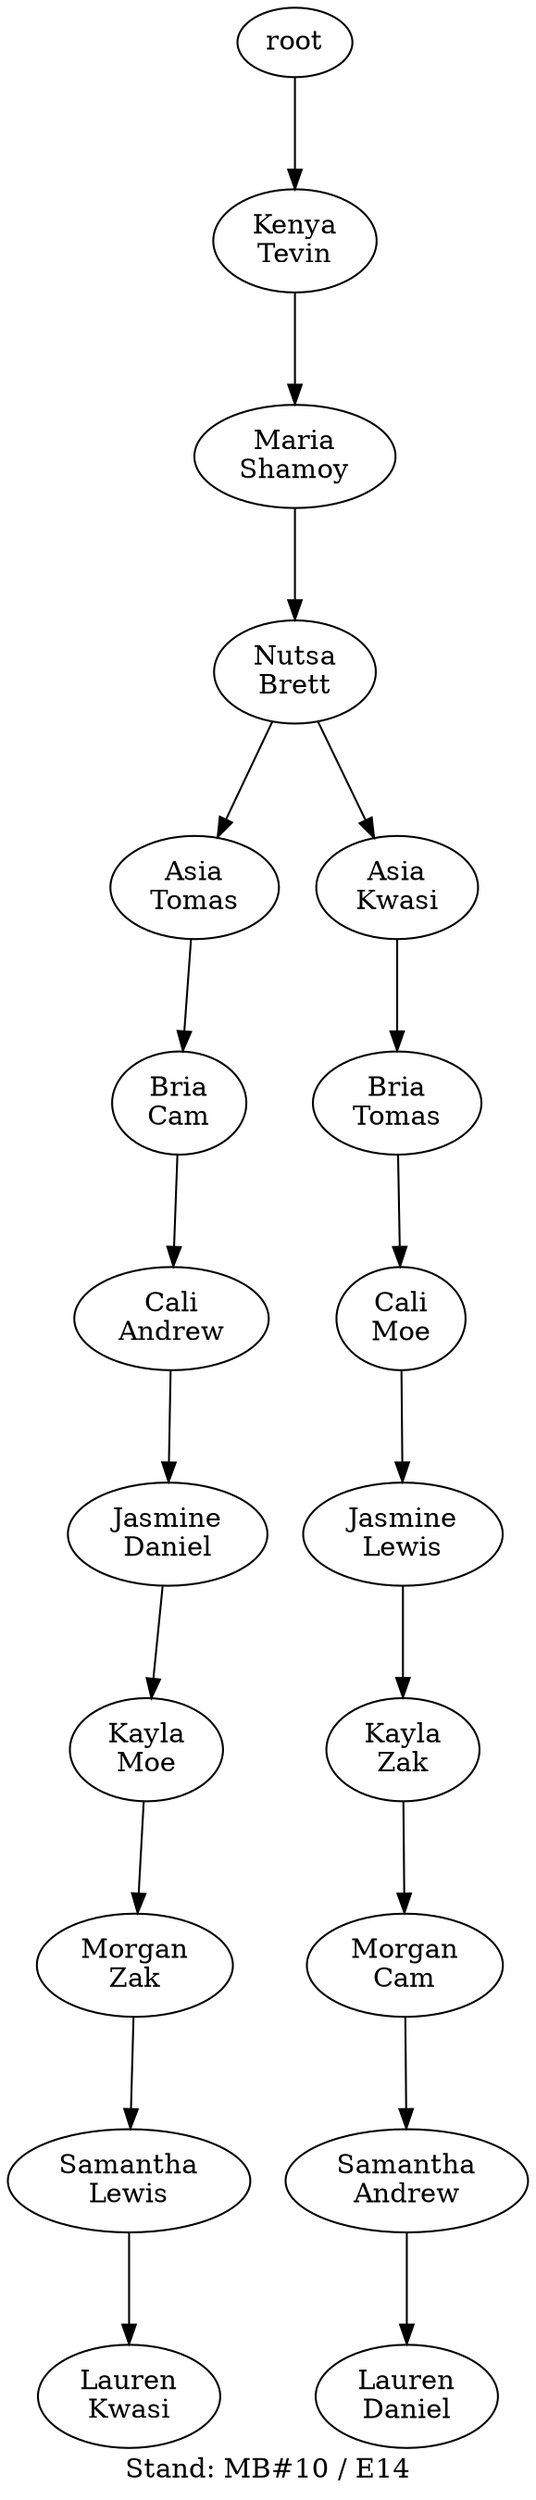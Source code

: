digraph D { labelloc="b"; label="Stand: MB#10 / E14"; ranksep=0.8;
"root/8"[label="Kenya\nTevin"]
"root" -> "root/8";
"root/8/7"[label="Maria\nShamoy"]
"root/8" -> "root/8/7";
"root/8/7/1"[label="Nutsa\nBrett"]
"root/8/7" -> "root/8/7/1";
"root/8/7/1/9"[label="Asia\nTomas"]
"root/8/7/1" -> "root/8/7/1/9";
"root/8/7/1/9/2"[label="Bria\nCam"]
"root/8/7/1/9" -> "root/8/7/1/9/2";
"root/8/7/1/9/2/0"[label="Cali\nAndrew"]
"root/8/7/1/9/2" -> "root/8/7/1/9/2/0";
"root/8/7/1/9/2/0/3"[label="Jasmine\nDaniel"]
"root/8/7/1/9/2/0" -> "root/8/7/1/9/2/0/3";
"root/8/7/1/9/2/0/3/6"[label="Kayla\nMoe"]
"root/8/7/1/9/2/0/3" -> "root/8/7/1/9/2/0/3/6";
"root/8/7/1/9/2/0/3/6/10"[label="Morgan\nZak"]
"root/8/7/1/9/2/0/3/6" -> "root/8/7/1/9/2/0/3/6/10";
"root/8/7/1/9/2/0/3/6/10/5"[label="Samantha\nLewis"]
"root/8/7/1/9/2/0/3/6/10" -> "root/8/7/1/9/2/0/3/6/10/5";
"root/8/7/1/9/2/0/3/6/10/5/4"[label="Lauren\nKwasi"]
"root/8/7/1/9/2/0/3/6/10/5" -> "root/8/7/1/9/2/0/3/6/10/5/4";
"root/8/7/1/4"[label="Asia\nKwasi"]
"root/8/7/1" -> "root/8/7/1/4";
"root/8/7/1/4/9"[label="Bria\nTomas"]
"root/8/7/1/4" -> "root/8/7/1/4/9";
"root/8/7/1/4/9/6"[label="Cali\nMoe"]
"root/8/7/1/4/9" -> "root/8/7/1/4/9/6";
"root/8/7/1/4/9/6/5"[label="Jasmine\nLewis"]
"root/8/7/1/4/9/6" -> "root/8/7/1/4/9/6/5";
"root/8/7/1/4/9/6/5/10"[label="Kayla\nZak"]
"root/8/7/1/4/9/6/5" -> "root/8/7/1/4/9/6/5/10";
"root/8/7/1/4/9/6/5/10/2"[label="Morgan\nCam"]
"root/8/7/1/4/9/6/5/10" -> "root/8/7/1/4/9/6/5/10/2";
"root/8/7/1/4/9/6/5/10/2/0"[label="Samantha\nAndrew"]
"root/8/7/1/4/9/6/5/10/2" -> "root/8/7/1/4/9/6/5/10/2/0";
"root/8/7/1/4/9/6/5/10/2/0/3"[label="Lauren\nDaniel"]
"root/8/7/1/4/9/6/5/10/2/0" -> "root/8/7/1/4/9/6/5/10/2/0/3";
}
